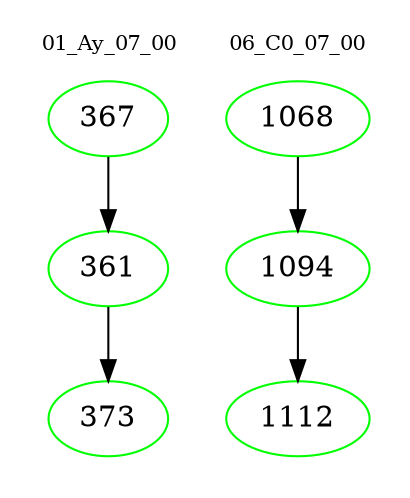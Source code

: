 digraph{
subgraph cluster_0 {
color = white
label = "01_Ay_07_00";
fontsize=10;
T0_367 [label="367", color="green"]
T0_367 -> T0_361 [color="black"]
T0_361 [label="361", color="green"]
T0_361 -> T0_373 [color="black"]
T0_373 [label="373", color="green"]
}
subgraph cluster_1 {
color = white
label = "06_C0_07_00";
fontsize=10;
T1_1068 [label="1068", color="green"]
T1_1068 -> T1_1094 [color="black"]
T1_1094 [label="1094", color="green"]
T1_1094 -> T1_1112 [color="black"]
T1_1112 [label="1112", color="green"]
}
}
